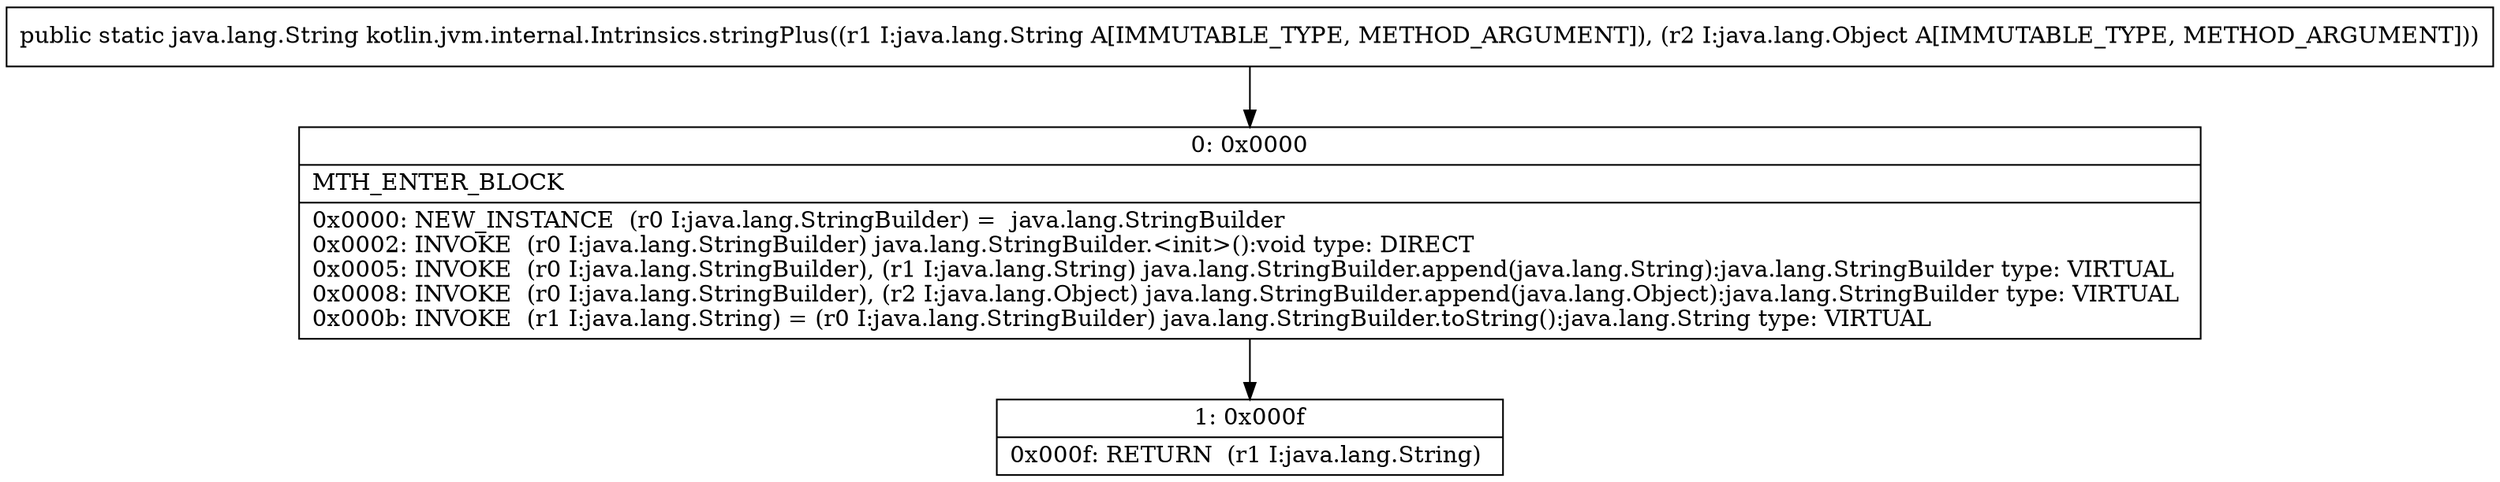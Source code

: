 digraph "CFG forkotlin.jvm.internal.Intrinsics.stringPlus(Ljava\/lang\/String;Ljava\/lang\/Object;)Ljava\/lang\/String;" {
Node_0 [shape=record,label="{0\:\ 0x0000|MTH_ENTER_BLOCK\l|0x0000: NEW_INSTANCE  (r0 I:java.lang.StringBuilder) =  java.lang.StringBuilder \l0x0002: INVOKE  (r0 I:java.lang.StringBuilder) java.lang.StringBuilder.\<init\>():void type: DIRECT \l0x0005: INVOKE  (r0 I:java.lang.StringBuilder), (r1 I:java.lang.String) java.lang.StringBuilder.append(java.lang.String):java.lang.StringBuilder type: VIRTUAL \l0x0008: INVOKE  (r0 I:java.lang.StringBuilder), (r2 I:java.lang.Object) java.lang.StringBuilder.append(java.lang.Object):java.lang.StringBuilder type: VIRTUAL \l0x000b: INVOKE  (r1 I:java.lang.String) = (r0 I:java.lang.StringBuilder) java.lang.StringBuilder.toString():java.lang.String type: VIRTUAL \l}"];
Node_1 [shape=record,label="{1\:\ 0x000f|0x000f: RETURN  (r1 I:java.lang.String) \l}"];
MethodNode[shape=record,label="{public static java.lang.String kotlin.jvm.internal.Intrinsics.stringPlus((r1 I:java.lang.String A[IMMUTABLE_TYPE, METHOD_ARGUMENT]), (r2 I:java.lang.Object A[IMMUTABLE_TYPE, METHOD_ARGUMENT])) }"];
MethodNode -> Node_0;
Node_0 -> Node_1;
}

